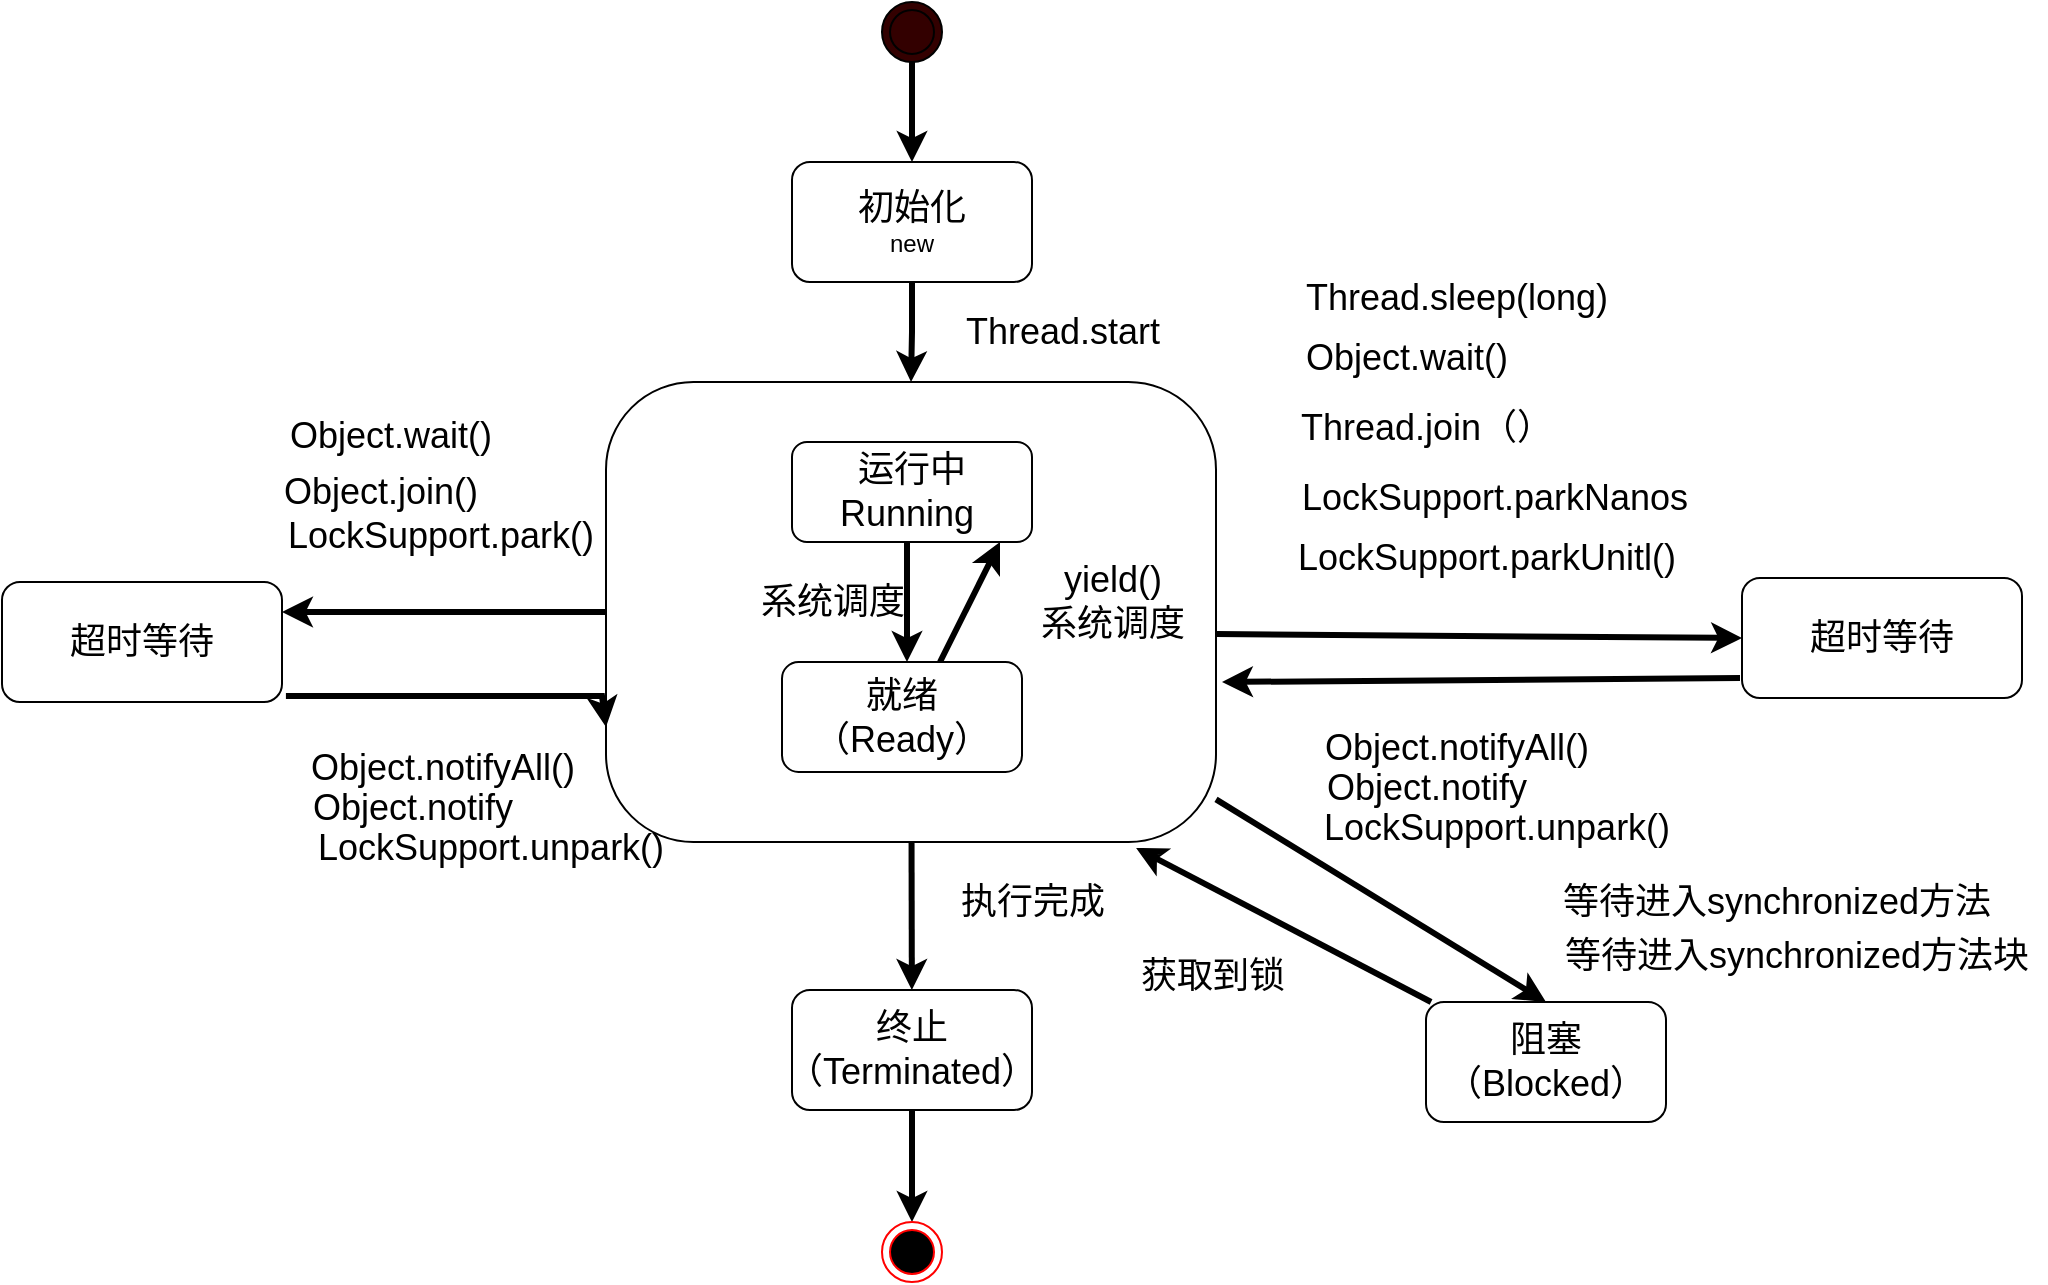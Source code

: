 <mxfile version="10.9.5" type="device"><diagram id="-csww4kRX_PFh1f5iGJs" name="Page-1"><mxGraphModel dx="2249" dy="764" grid="1" gridSize="10" guides="1" tooltips="1" connect="1" arrows="1" fold="1" page="1" pageScale="1" pageWidth="827" pageHeight="1169" math="0" shadow="0"><root><mxCell id="0"/><mxCell id="1" parent="0"/><mxCell id="onQvSb2jRJPQR3pJNYyP-3" value="" style="edgeStyle=orthogonalEdgeStyle;rounded=0;orthogonalLoop=1;jettySize=auto;html=1;strokeWidth=3;" edge="1" parent="1" source="onQvSb2jRJPQR3pJNYyP-1" target="onQvSb2jRJPQR3pJNYyP-2"><mxGeometry relative="1" as="geometry"/></mxCell><mxCell id="onQvSb2jRJPQR3pJNYyP-1" value="" style="ellipse;shape=doubleEllipse;whiteSpace=wrap;html=1;aspect=fixed;fillColor=#330000;" vertex="1" parent="1"><mxGeometry x="220" y="90" width="30" height="30" as="geometry"/></mxCell><mxCell id="onQvSb2jRJPQR3pJNYyP-5" value="" style="edgeStyle=orthogonalEdgeStyle;rounded=0;orthogonalLoop=1;jettySize=auto;html=1;strokeWidth=3;" edge="1" parent="1" source="onQvSb2jRJPQR3pJNYyP-2" target="onQvSb2jRJPQR3pJNYyP-4"><mxGeometry relative="1" as="geometry"/></mxCell><mxCell id="onQvSb2jRJPQR3pJNYyP-2" value="&lt;font style=&quot;font-size: 18px&quot;&gt;初始化&lt;br&gt;&lt;/font&gt;new" style="rounded=1;whiteSpace=wrap;html=1;fillColor=#FFFFFF;" vertex="1" parent="1"><mxGeometry x="175" y="170" width="120" height="60" as="geometry"/></mxCell><mxCell id="onQvSb2jRJPQR3pJNYyP-32" value="" style="edgeStyle=none;rounded=0;orthogonalLoop=1;jettySize=auto;html=1;strokeWidth=3;" edge="1" parent="1" source="onQvSb2jRJPQR3pJNYyP-4" target="onQvSb2jRJPQR3pJNYyP-31"><mxGeometry relative="1" as="geometry"/></mxCell><mxCell id="onQvSb2jRJPQR3pJNYyP-35" style="edgeStyle=none;rounded=0;orthogonalLoop=1;jettySize=auto;html=1;entryX=0.5;entryY=0;entryDx=0;entryDy=0;strokeWidth=3;" edge="1" parent="1" source="onQvSb2jRJPQR3pJNYyP-4" target="onQvSb2jRJPQR3pJNYyP-34"><mxGeometry relative="1" as="geometry"/></mxCell><mxCell id="onQvSb2jRJPQR3pJNYyP-48" style="edgeStyle=none;rounded=0;orthogonalLoop=1;jettySize=auto;html=1;entryX=1;entryY=0.25;entryDx=0;entryDy=0;strokeWidth=3;" edge="1" parent="1" source="onQvSb2jRJPQR3pJNYyP-4" target="onQvSb2jRJPQR3pJNYyP-44"><mxGeometry relative="1" as="geometry"/></mxCell><mxCell id="onQvSb2jRJPQR3pJNYyP-4" value="" style="rounded=1;whiteSpace=wrap;html=1;fillColor=#FFFFFF;arcSize=19;" vertex="1" parent="1"><mxGeometry x="82" y="280" width="305" height="230" as="geometry"/></mxCell><mxCell id="onQvSb2jRJPQR3pJNYyP-11" value="" style="edgeStyle=elbowEdgeStyle;rounded=0;orthogonalLoop=1;jettySize=auto;html=1;strokeWidth=3;" edge="1" parent="1" source="onQvSb2jRJPQR3pJNYyP-6" target="onQvSb2jRJPQR3pJNYyP-8"><mxGeometry relative="1" as="geometry"/></mxCell><mxCell id="onQvSb2jRJPQR3pJNYyP-6" value="&lt;font style=&quot;font-size: 18px&quot;&gt;运行中&lt;br&gt;Running&amp;nbsp;&lt;br&gt;&lt;/font&gt;" style="rounded=1;whiteSpace=wrap;html=1;fillColor=#FFFFFF;" vertex="1" parent="1"><mxGeometry x="175" y="310" width="120" height="50" as="geometry"/></mxCell><mxCell id="onQvSb2jRJPQR3pJNYyP-7" value="&lt;font style=&quot;font-size: 18px&quot;&gt;Thread.start&lt;/font&gt;" style="text;html=1;resizable=0;autosize=1;align=center;verticalAlign=middle;points=[];fillColor=none;strokeColor=none;rounded=0;" vertex="1" parent="1"><mxGeometry x="255" y="245" width="110" height="20" as="geometry"/></mxCell><mxCell id="onQvSb2jRJPQR3pJNYyP-12" value="" style="rounded=0;orthogonalLoop=1;jettySize=auto;html=1;strokeWidth=3;" edge="1" parent="1"><mxGeometry relative="1" as="geometry"><mxPoint x="249" y="420" as="sourcePoint"/><mxPoint x="279" y="360" as="targetPoint"/></mxGeometry></mxCell><mxCell id="onQvSb2jRJPQR3pJNYyP-8" value="&lt;font style=&quot;font-size: 18px&quot;&gt;就绪（Ready）&lt;br&gt;&lt;/font&gt;" style="rounded=1;whiteSpace=wrap;html=1;fillColor=#FFFFFF;" vertex="1" parent="1"><mxGeometry x="170" y="420" width="120" height="55" as="geometry"/></mxCell><mxCell id="onQvSb2jRJPQR3pJNYyP-13" value="&lt;font style=&quot;font-size: 18px&quot;&gt;系统调度&lt;/font&gt;" style="text;html=1;resizable=0;autosize=1;align=center;verticalAlign=middle;points=[];fillColor=none;strokeColor=none;rounded=0;" vertex="1" parent="1"><mxGeometry x="150" y="380" width="90" height="20" as="geometry"/></mxCell><mxCell id="onQvSb2jRJPQR3pJNYyP-14" value="&lt;font style=&quot;font-size: 18px&quot;&gt;yield()&lt;br&gt;系统调度&lt;/font&gt;" style="text;html=1;resizable=0;autosize=1;align=center;verticalAlign=middle;points=[];fillColor=none;strokeColor=none;rounded=0;" vertex="1" parent="1"><mxGeometry x="290" y="370" width="90" height="40" as="geometry"/></mxCell><mxCell id="onQvSb2jRJPQR3pJNYyP-30" value="" style="edgeStyle=none;rounded=0;orthogonalLoop=1;jettySize=auto;html=1;strokeWidth=3;entryX=1.01;entryY=0.687;entryDx=0;entryDy=0;entryPerimeter=0;exitX=-0.007;exitY=0.967;exitDx=0;exitDy=0;exitPerimeter=0;" edge="1" parent="1"><mxGeometry relative="1" as="geometry"><mxPoint x="649" y="428" as="sourcePoint"/><mxPoint x="390" y="430" as="targetPoint"/></mxGeometry></mxCell><mxCell id="onQvSb2jRJPQR3pJNYyP-15" value="&lt;font style=&quot;font-size: 18px&quot;&gt;超时等待&lt;/font&gt;" style="rounded=1;whiteSpace=wrap;html=1;fillColor=#FFFFFF;" vertex="1" parent="1"><mxGeometry x="650" y="378" width="140" height="60" as="geometry"/></mxCell><mxCell id="onQvSb2jRJPQR3pJNYyP-16" value="&lt;span style=&quot;font-size: 18px&quot;&gt;Thread.sleep(long)&lt;/span&gt;" style="text;html=1;resizable=0;autosize=1;align=center;verticalAlign=middle;points=[];fillColor=none;strokeColor=none;rounded=0;" vertex="1" parent="1"><mxGeometry x="422" y="228" width="170" height="20" as="geometry"/></mxCell><mxCell id="onQvSb2jRJPQR3pJNYyP-17" value="&lt;span style=&quot;font-size: 18px&quot;&gt;Object.wait()&lt;/span&gt;" style="text;html=1;resizable=0;autosize=1;align=center;verticalAlign=middle;points=[];fillColor=none;strokeColor=none;rounded=0;" vertex="1" parent="1"><mxGeometry x="422" y="258" width="120" height="20" as="geometry"/></mxCell><mxCell id="onQvSb2jRJPQR3pJNYyP-18" value="&lt;span style=&quot;font-size: 18px&quot;&gt;Thread.join（）&lt;/span&gt;" style="text;html=1;resizable=0;autosize=1;align=center;verticalAlign=middle;points=[];fillColor=none;strokeColor=none;rounded=0;" vertex="1" parent="1"><mxGeometry x="422" y="293" width="140" height="20" as="geometry"/></mxCell><mxCell id="onQvSb2jRJPQR3pJNYyP-19" value="&lt;span style=&quot;font-size: 18px&quot;&gt;LockSupport.parkNanos&lt;br&gt;&lt;/span&gt;" style="text;html=1;resizable=0;autosize=1;align=center;verticalAlign=middle;points=[];fillColor=none;strokeColor=none;rounded=0;" vertex="1" parent="1"><mxGeometry x="421" y="328" width="210" height="20" as="geometry"/></mxCell><mxCell id="onQvSb2jRJPQR3pJNYyP-24" style="edgeStyle=none;rounded=0;orthogonalLoop=1;jettySize=auto;html=1;entryX=0;entryY=0.5;entryDx=0;entryDy=0;strokeWidth=3;exitX=1;exitY=0.548;exitDx=0;exitDy=0;exitPerimeter=0;" edge="1" parent="1" source="onQvSb2jRJPQR3pJNYyP-4" target="onQvSb2jRJPQR3pJNYyP-15"><mxGeometry relative="1" as="geometry"/></mxCell><mxCell id="onQvSb2jRJPQR3pJNYyP-20" value="&lt;span style=&quot;font-size: 18px&quot;&gt;LockSupport.parkUnitl()&lt;br&gt;&lt;/span&gt;" style="text;html=1;resizable=0;autosize=1;align=center;verticalAlign=middle;points=[];fillColor=none;strokeColor=none;rounded=0;" vertex="1" parent="1"><mxGeometry x="422" y="358" width="200" height="20" as="geometry"/></mxCell><mxCell id="onQvSb2jRJPQR3pJNYyP-22" value="&lt;span style=&quot;font-size: 18px&quot;&gt;Object.notify&lt;br&gt;&lt;/span&gt;" style="text;html=1;resizable=0;autosize=1;align=center;verticalAlign=middle;points=[];fillColor=none;strokeColor=none;rounded=0;" vertex="1" parent="1"><mxGeometry x="432" y="473" width="120" height="20" as="geometry"/></mxCell><mxCell id="onQvSb2jRJPQR3pJNYyP-27" value="&lt;span style=&quot;font-size: 18px&quot;&gt;LockSupport.unpark()&lt;br&gt;&lt;/span&gt;" style="text;html=1;resizable=0;autosize=1;align=center;verticalAlign=middle;points=[];fillColor=none;strokeColor=none;rounded=0;" vertex="1" parent="1"><mxGeometry x="432" y="493" width="190" height="20" as="geometry"/></mxCell><mxCell id="onQvSb2jRJPQR3pJNYyP-28" value="&lt;span style=&quot;font-size: 18px&quot;&gt;Object.notifyAll()&lt;br&gt;&lt;/span&gt;" style="text;html=1;resizable=0;autosize=1;align=center;verticalAlign=middle;points=[];fillColor=none;strokeColor=none;rounded=0;" vertex="1" parent="1"><mxGeometry x="432" y="453" width="150" height="20" as="geometry"/></mxCell><mxCell id="onQvSb2jRJPQR3pJNYyP-43" value="" style="edgeStyle=none;rounded=0;orthogonalLoop=1;jettySize=auto;html=1;strokeWidth=3;entryX=0.5;entryY=0;entryDx=0;entryDy=0;" edge="1" parent="1" source="onQvSb2jRJPQR3pJNYyP-31" target="onQvSb2jRJPQR3pJNYyP-42"><mxGeometry relative="1" as="geometry"/></mxCell><mxCell id="onQvSb2jRJPQR3pJNYyP-31" value="&lt;font style=&quot;font-size: 18px&quot;&gt;终止&lt;br&gt;（Terminated）&lt;br&gt;&lt;/font&gt;" style="rounded=1;whiteSpace=wrap;html=1;fillColor=#FFFFFF;" vertex="1" parent="1"><mxGeometry x="175" y="584" width="120" height="60" as="geometry"/></mxCell><mxCell id="onQvSb2jRJPQR3pJNYyP-33" value="&lt;span style=&quot;font-size: 18px&quot;&gt;执行完成&lt;/span&gt;" style="text;html=1;resizable=0;autosize=1;align=center;verticalAlign=middle;points=[];fillColor=none;strokeColor=none;rounded=0;" vertex="1" parent="1"><mxGeometry x="250" y="530" width="90" height="20" as="geometry"/></mxCell><mxCell id="onQvSb2jRJPQR3pJNYyP-38" style="edgeStyle=none;rounded=0;orthogonalLoop=1;jettySize=auto;html=1;entryX=0.869;entryY=1.013;entryDx=0;entryDy=0;entryPerimeter=0;strokeWidth=3;" edge="1" parent="1" source="onQvSb2jRJPQR3pJNYyP-34" target="onQvSb2jRJPQR3pJNYyP-4"><mxGeometry relative="1" as="geometry"/></mxCell><mxCell id="onQvSb2jRJPQR3pJNYyP-34" value="&lt;font style=&quot;font-size: 18px&quot;&gt;阻塞（Blocked）&lt;br&gt;&lt;/font&gt;" style="rounded=1;whiteSpace=wrap;html=1;fillColor=#FFFFFF;" vertex="1" parent="1"><mxGeometry x="492" y="590" width="120" height="60" as="geometry"/></mxCell><mxCell id="onQvSb2jRJPQR3pJNYyP-39" value="&lt;span style=&quot;font-size: 18px&quot;&gt;等待进入synchronized方法&lt;br&gt;&lt;/span&gt;" style="text;html=1;resizable=0;autosize=1;align=center;verticalAlign=middle;points=[];fillColor=none;strokeColor=none;rounded=0;" vertex="1" parent="1"><mxGeometry x="552" y="530" width="230" height="20" as="geometry"/></mxCell><mxCell id="onQvSb2jRJPQR3pJNYyP-40" value="&lt;span style=&quot;font-size: 18px&quot;&gt;等待进入synchronized方法块&lt;br&gt;&lt;/span&gt;" style="text;html=1;resizable=0;autosize=1;align=center;verticalAlign=middle;points=[];fillColor=none;strokeColor=none;rounded=0;" vertex="1" parent="1"><mxGeometry x="552" y="557" width="250" height="20" as="geometry"/></mxCell><mxCell id="onQvSb2jRJPQR3pJNYyP-41" value="&lt;span style=&quot;font-size: 18px&quot;&gt;获取到锁&lt;br&gt;&lt;/span&gt;" style="text;html=1;resizable=0;autosize=1;align=center;verticalAlign=middle;points=[];fillColor=none;strokeColor=none;rounded=0;" vertex="1" parent="1"><mxGeometry x="340" y="567" width="90" height="20" as="geometry"/></mxCell><mxCell id="onQvSb2jRJPQR3pJNYyP-42" value="" style="ellipse;html=1;shape=endState;fillColor=#000000;strokeColor=#ff0000;rounded=1;" vertex="1" parent="1"><mxGeometry x="220" y="700" width="30" height="30" as="geometry"/></mxCell><mxCell id="onQvSb2jRJPQR3pJNYyP-50" value="" style="edgeStyle=none;rounded=0;orthogonalLoop=1;jettySize=auto;html=1;strokeWidth=3;entryX=0;entryY=0.75;entryDx=0;entryDy=0;exitX=1.014;exitY=0.95;exitDx=0;exitDy=0;exitPerimeter=0;" edge="1" parent="1" source="onQvSb2jRJPQR3pJNYyP-44" target="onQvSb2jRJPQR3pJNYyP-4"><mxGeometry relative="1" as="geometry"><mxPoint y="410" as="targetPoint"/><Array as="points"><mxPoint x="80" y="437"/></Array></mxGeometry></mxCell><mxCell id="onQvSb2jRJPQR3pJNYyP-44" value="&lt;font style=&quot;font-size: 18px&quot;&gt;超时等待&lt;/font&gt;" style="rounded=1;whiteSpace=wrap;html=1;fillColor=#FFFFFF;" vertex="1" parent="1"><mxGeometry x="-220" y="380" width="140" height="60" as="geometry"/></mxCell><mxCell id="onQvSb2jRJPQR3pJNYyP-51" value="&lt;span style=&quot;font-size: 18px&quot;&gt;Object.wait()&lt;/span&gt;" style="text;html=1;resizable=0;autosize=1;align=center;verticalAlign=middle;points=[];fillColor=none;strokeColor=none;rounded=0;" vertex="1" parent="1"><mxGeometry x="-86" y="297" width="120" height="20" as="geometry"/></mxCell><mxCell id="onQvSb2jRJPQR3pJNYyP-52" value="&lt;span style=&quot;font-size: 18px&quot;&gt;Object.join()&lt;/span&gt;" style="text;html=1;resizable=0;autosize=1;align=center;verticalAlign=middle;points=[];fillColor=none;strokeColor=none;rounded=0;" vertex="1" parent="1"><mxGeometry x="-86" y="325" width="110" height="20" as="geometry"/></mxCell><mxCell id="onQvSb2jRJPQR3pJNYyP-53" value="&lt;span style=&quot;font-size: 18px&quot;&gt;LockSupport.park()&lt;/span&gt;" style="text;html=1;resizable=0;autosize=1;align=center;verticalAlign=middle;points=[];fillColor=none;strokeColor=none;rounded=0;" vertex="1" parent="1"><mxGeometry x="-86" y="347" width="170" height="20" as="geometry"/></mxCell><mxCell id="onQvSb2jRJPQR3pJNYyP-54" value="&lt;span style=&quot;font-size: 18px&quot;&gt;Object.notify&lt;br&gt;&lt;/span&gt;" style="text;html=1;resizable=0;autosize=1;align=center;verticalAlign=middle;points=[];fillColor=none;strokeColor=none;rounded=0;" vertex="1" parent="1"><mxGeometry x="-75" y="483" width="120" height="20" as="geometry"/></mxCell><mxCell id="onQvSb2jRJPQR3pJNYyP-55" value="&lt;span style=&quot;font-size: 18px&quot;&gt;Object.notifyAll()&lt;br&gt;&lt;/span&gt;" style="text;html=1;resizable=0;autosize=1;align=center;verticalAlign=middle;points=[];fillColor=none;strokeColor=none;rounded=0;" vertex="1" parent="1"><mxGeometry x="-75" y="463" width="150" height="20" as="geometry"/></mxCell><mxCell id="onQvSb2jRJPQR3pJNYyP-56" value="&lt;span style=&quot;font-size: 18px&quot;&gt;LockSupport.unpark()&lt;br&gt;&lt;/span&gt;" style="text;html=1;resizable=0;autosize=1;align=center;verticalAlign=middle;points=[];fillColor=none;strokeColor=none;rounded=0;" vertex="1" parent="1"><mxGeometry x="-71" y="503" width="190" height="20" as="geometry"/></mxCell></root></mxGraphModel></diagram></mxfile>